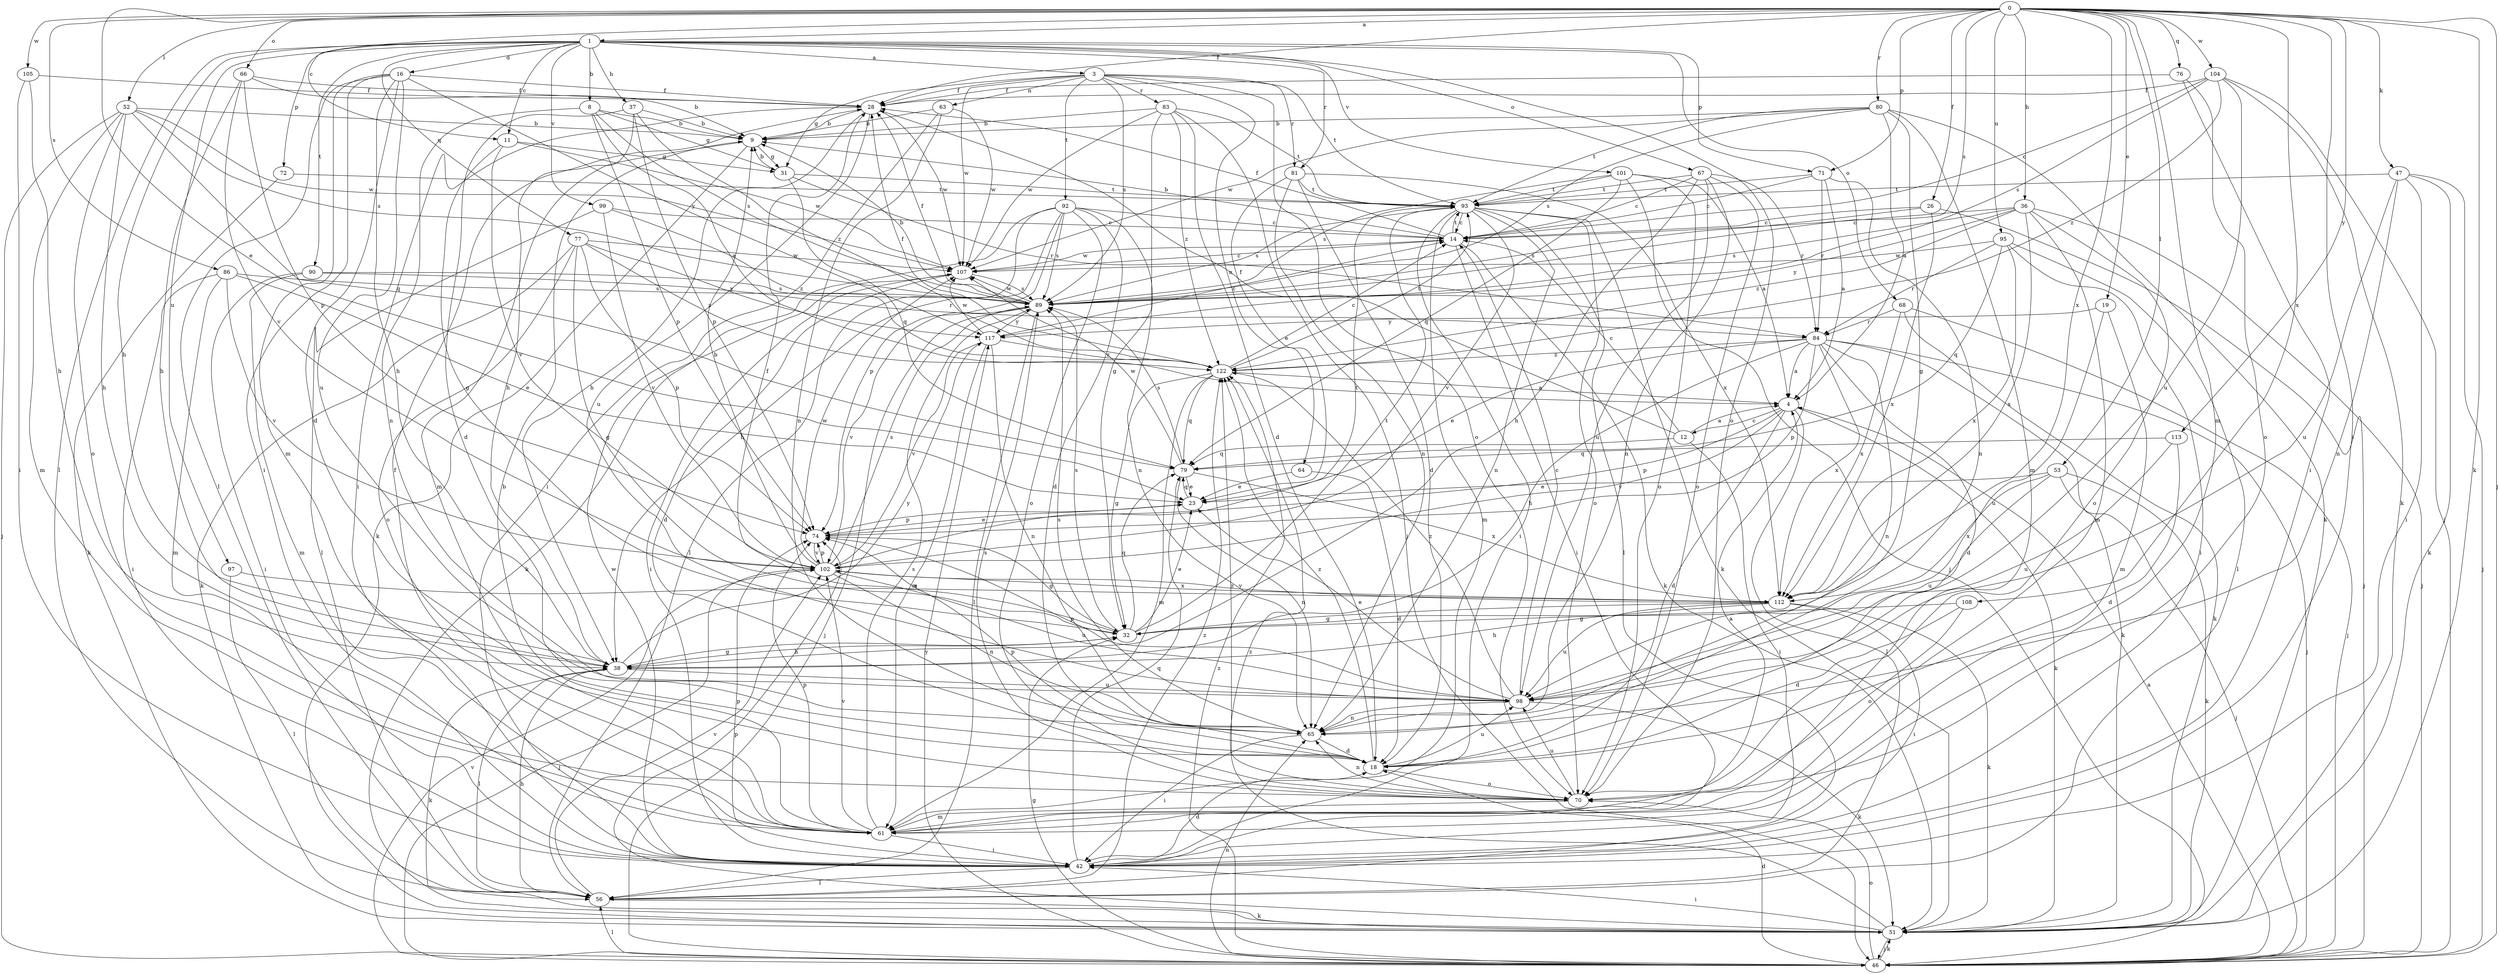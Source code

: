 strict digraph  {
0;
1;
3;
4;
8;
9;
11;
12;
14;
16;
18;
19;
23;
26;
28;
31;
32;
36;
37;
38;
42;
46;
47;
51;
52;
53;
56;
61;
63;
64;
65;
66;
67;
68;
70;
71;
72;
74;
76;
77;
79;
80;
81;
83;
84;
86;
89;
90;
92;
93;
95;
97;
98;
99;
101;
102;
104;
105;
107;
108;
112;
113;
117;
122;
0 -> 1  [label=a];
0 -> 11  [label=c];
0 -> 19  [label=e];
0 -> 23  [label=e];
0 -> 26  [label=f];
0 -> 28  [label=f];
0 -> 36  [label=h];
0 -> 42  [label=i];
0 -> 46  [label=j];
0 -> 47  [label=k];
0 -> 51  [label=k];
0 -> 52  [label=l];
0 -> 53  [label=l];
0 -> 61  [label=m];
0 -> 66  [label=o];
0 -> 71  [label=p];
0 -> 76  [label=q];
0 -> 80  [label=r];
0 -> 86  [label=s];
0 -> 89  [label=s];
0 -> 95  [label=u];
0 -> 104  [label=w];
0 -> 105  [label=w];
0 -> 108  [label=x];
0 -> 112  [label=x];
0 -> 113  [label=y];
1 -> 3  [label=a];
1 -> 8  [label=b];
1 -> 11  [label=c];
1 -> 16  [label=d];
1 -> 37  [label=h];
1 -> 38  [label=h];
1 -> 56  [label=l];
1 -> 67  [label=o];
1 -> 68  [label=o];
1 -> 70  [label=o];
1 -> 71  [label=p];
1 -> 72  [label=p];
1 -> 77  [label=q];
1 -> 81  [label=r];
1 -> 90  [label=t];
1 -> 97  [label=u];
1 -> 99  [label=v];
1 -> 101  [label=v];
3 -> 28  [label=f];
3 -> 31  [label=g];
3 -> 63  [label=n];
3 -> 64  [label=n];
3 -> 70  [label=o];
3 -> 81  [label=r];
3 -> 83  [label=r];
3 -> 89  [label=s];
3 -> 92  [label=t];
3 -> 93  [label=t];
3 -> 107  [label=w];
4 -> 12  [label=c];
4 -> 18  [label=d];
4 -> 51  [label=k];
4 -> 56  [label=l];
4 -> 74  [label=p];
4 -> 102  [label=v];
8 -> 4  [label=a];
8 -> 9  [label=b];
8 -> 31  [label=g];
8 -> 65  [label=n];
8 -> 74  [label=p];
8 -> 89  [label=s];
9 -> 31  [label=g];
9 -> 51  [label=k];
9 -> 61  [label=m];
11 -> 31  [label=g];
11 -> 32  [label=g];
11 -> 102  [label=v];
11 -> 107  [label=w];
12 -> 4  [label=a];
12 -> 14  [label=c];
12 -> 28  [label=f];
12 -> 42  [label=i];
12 -> 79  [label=q];
14 -> 9  [label=b];
14 -> 28  [label=f];
14 -> 42  [label=i];
14 -> 51  [label=k];
14 -> 93  [label=t];
14 -> 107  [label=w];
16 -> 18  [label=d];
16 -> 28  [label=f];
16 -> 38  [label=h];
16 -> 42  [label=i];
16 -> 56  [label=l];
16 -> 61  [label=m];
16 -> 98  [label=u];
16 -> 117  [label=y];
18 -> 70  [label=o];
18 -> 74  [label=p];
18 -> 98  [label=u];
18 -> 122  [label=z];
19 -> 61  [label=m];
19 -> 98  [label=u];
19 -> 117  [label=y];
23 -> 74  [label=p];
23 -> 79  [label=q];
26 -> 14  [label=c];
26 -> 46  [label=j];
26 -> 89  [label=s];
26 -> 112  [label=x];
28 -> 9  [label=b];
28 -> 38  [label=h];
28 -> 42  [label=i];
28 -> 98  [label=u];
28 -> 107  [label=w];
31 -> 9  [label=b];
31 -> 79  [label=q];
31 -> 84  [label=r];
31 -> 93  [label=t];
32 -> 23  [label=e];
32 -> 28  [label=f];
32 -> 38  [label=h];
32 -> 79  [label=q];
32 -> 89  [label=s];
32 -> 93  [label=t];
36 -> 14  [label=c];
36 -> 46  [label=j];
36 -> 61  [label=m];
36 -> 70  [label=o];
36 -> 89  [label=s];
36 -> 112  [label=x];
36 -> 117  [label=y];
36 -> 122  [label=z];
37 -> 9  [label=b];
37 -> 18  [label=d];
37 -> 38  [label=h];
37 -> 74  [label=p];
37 -> 122  [label=z];
38 -> 32  [label=g];
38 -> 51  [label=k];
38 -> 56  [label=l];
38 -> 98  [label=u];
38 -> 117  [label=y];
42 -> 18  [label=d];
42 -> 56  [label=l];
42 -> 74  [label=p];
42 -> 79  [label=q];
42 -> 107  [label=w];
46 -> 4  [label=a];
46 -> 18  [label=d];
46 -> 32  [label=g];
46 -> 51  [label=k];
46 -> 56  [label=l];
46 -> 65  [label=n];
46 -> 70  [label=o];
46 -> 102  [label=v];
46 -> 117  [label=y];
46 -> 122  [label=z];
47 -> 42  [label=i];
47 -> 46  [label=j];
47 -> 51  [label=k];
47 -> 65  [label=n];
47 -> 93  [label=t];
47 -> 98  [label=u];
51 -> 42  [label=i];
51 -> 46  [label=j];
51 -> 74  [label=p];
51 -> 122  [label=z];
52 -> 9  [label=b];
52 -> 38  [label=h];
52 -> 46  [label=j];
52 -> 61  [label=m];
52 -> 70  [label=o];
52 -> 79  [label=q];
52 -> 89  [label=s];
52 -> 107  [label=w];
53 -> 23  [label=e];
53 -> 46  [label=j];
53 -> 51  [label=k];
53 -> 98  [label=u];
53 -> 112  [label=x];
56 -> 38  [label=h];
56 -> 51  [label=k];
56 -> 102  [label=v];
56 -> 122  [label=z];
61 -> 4  [label=a];
61 -> 9  [label=b];
61 -> 28  [label=f];
61 -> 42  [label=i];
61 -> 74  [label=p];
61 -> 89  [label=s];
61 -> 102  [label=v];
63 -> 9  [label=b];
63 -> 42  [label=i];
63 -> 65  [label=n];
63 -> 107  [label=w];
64 -> 18  [label=d];
64 -> 23  [label=e];
65 -> 18  [label=d];
65 -> 42  [label=i];
65 -> 89  [label=s];
66 -> 9  [label=b];
66 -> 28  [label=f];
66 -> 38  [label=h];
66 -> 74  [label=p];
66 -> 102  [label=v];
67 -> 14  [label=c];
67 -> 38  [label=h];
67 -> 65  [label=n];
67 -> 70  [label=o];
67 -> 84  [label=r];
67 -> 93  [label=t];
67 -> 98  [label=u];
68 -> 46  [label=j];
68 -> 51  [label=k];
68 -> 84  [label=r];
68 -> 112  [label=x];
70 -> 61  [label=m];
70 -> 65  [label=n];
70 -> 89  [label=s];
70 -> 98  [label=u];
70 -> 122  [label=z];
71 -> 4  [label=a];
71 -> 14  [label=c];
71 -> 65  [label=n];
71 -> 84  [label=r];
71 -> 93  [label=t];
72 -> 51  [label=k];
72 -> 93  [label=t];
74 -> 23  [label=e];
74 -> 32  [label=g];
74 -> 102  [label=v];
76 -> 28  [label=f];
76 -> 42  [label=i];
76 -> 70  [label=o];
77 -> 32  [label=g];
77 -> 51  [label=k];
77 -> 70  [label=o];
77 -> 74  [label=p];
77 -> 107  [label=w];
77 -> 117  [label=y];
77 -> 122  [label=z];
79 -> 23  [label=e];
79 -> 65  [label=n];
79 -> 89  [label=s];
79 -> 107  [label=w];
79 -> 112  [label=x];
80 -> 4  [label=a];
80 -> 9  [label=b];
80 -> 32  [label=g];
80 -> 51  [label=k];
80 -> 61  [label=m];
80 -> 89  [label=s];
80 -> 93  [label=t];
80 -> 107  [label=w];
81 -> 18  [label=d];
81 -> 23  [label=e];
81 -> 65  [label=n];
81 -> 93  [label=t];
81 -> 112  [label=x];
83 -> 9  [label=b];
83 -> 18  [label=d];
83 -> 32  [label=g];
83 -> 46  [label=j];
83 -> 93  [label=t];
83 -> 107  [label=w];
83 -> 122  [label=z];
84 -> 4  [label=a];
84 -> 18  [label=d];
84 -> 23  [label=e];
84 -> 38  [label=h];
84 -> 46  [label=j];
84 -> 51  [label=k];
84 -> 65  [label=n];
84 -> 74  [label=p];
84 -> 112  [label=x];
84 -> 122  [label=z];
86 -> 23  [label=e];
86 -> 42  [label=i];
86 -> 61  [label=m];
86 -> 89  [label=s];
86 -> 102  [label=v];
89 -> 9  [label=b];
89 -> 28  [label=f];
89 -> 46  [label=j];
89 -> 56  [label=l];
89 -> 102  [label=v];
89 -> 107  [label=w];
89 -> 117  [label=y];
90 -> 42  [label=i];
90 -> 61  [label=m];
90 -> 84  [label=r];
90 -> 89  [label=s];
92 -> 14  [label=c];
92 -> 18  [label=d];
92 -> 38  [label=h];
92 -> 51  [label=k];
92 -> 56  [label=l];
92 -> 65  [label=n];
92 -> 70  [label=o];
92 -> 74  [label=p];
92 -> 89  [label=s];
93 -> 14  [label=c];
93 -> 42  [label=i];
93 -> 51  [label=k];
93 -> 56  [label=l];
93 -> 61  [label=m];
93 -> 65  [label=n];
93 -> 70  [label=o];
93 -> 89  [label=s];
93 -> 102  [label=v];
95 -> 42  [label=i];
95 -> 56  [label=l];
95 -> 79  [label=q];
95 -> 84  [label=r];
95 -> 107  [label=w];
95 -> 112  [label=x];
97 -> 56  [label=l];
97 -> 112  [label=x];
98 -> 14  [label=c];
98 -> 23  [label=e];
98 -> 51  [label=k];
98 -> 65  [label=n];
98 -> 74  [label=p];
98 -> 122  [label=z];
99 -> 14  [label=c];
99 -> 56  [label=l];
99 -> 102  [label=v];
99 -> 122  [label=z];
101 -> 4  [label=a];
101 -> 46  [label=j];
101 -> 70  [label=o];
101 -> 79  [label=q];
101 -> 89  [label=s];
101 -> 93  [label=t];
102 -> 9  [label=b];
102 -> 46  [label=j];
102 -> 65  [label=n];
102 -> 74  [label=p];
102 -> 89  [label=s];
102 -> 93  [label=t];
102 -> 98  [label=u];
102 -> 107  [label=w];
102 -> 112  [label=x];
104 -> 14  [label=c];
104 -> 28  [label=f];
104 -> 46  [label=j];
104 -> 51  [label=k];
104 -> 89  [label=s];
104 -> 98  [label=u];
104 -> 122  [label=z];
105 -> 28  [label=f];
105 -> 38  [label=h];
105 -> 42  [label=i];
107 -> 14  [label=c];
107 -> 18  [label=d];
107 -> 42  [label=i];
107 -> 89  [label=s];
108 -> 18  [label=d];
108 -> 32  [label=g];
108 -> 70  [label=o];
112 -> 32  [label=g];
112 -> 38  [label=h];
112 -> 42  [label=i];
112 -> 51  [label=k];
112 -> 98  [label=u];
112 -> 102  [label=v];
113 -> 18  [label=d];
113 -> 79  [label=q];
113 -> 98  [label=u];
117 -> 14  [label=c];
117 -> 61  [label=m];
117 -> 65  [label=n];
117 -> 102  [label=v];
117 -> 107  [label=w];
117 -> 122  [label=z];
122 -> 4  [label=a];
122 -> 14  [label=c];
122 -> 28  [label=f];
122 -> 32  [label=g];
122 -> 61  [label=m];
122 -> 79  [label=q];
122 -> 93  [label=t];
}
